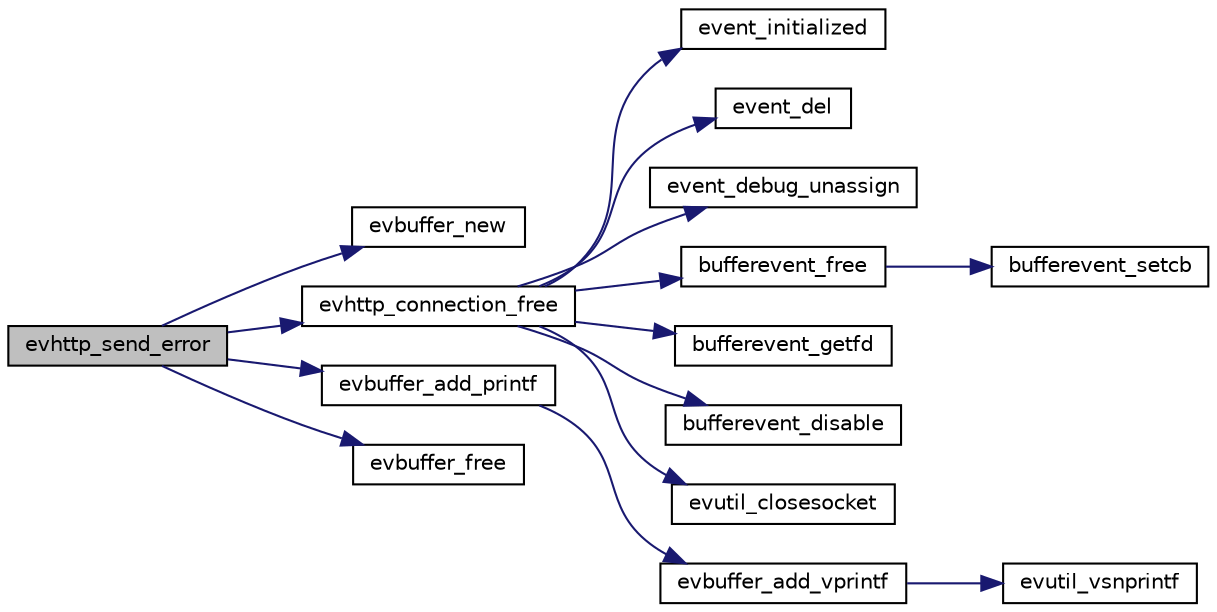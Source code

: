 digraph "evhttp_send_error"
{
 // LATEX_PDF_SIZE
  edge [fontname="Helvetica",fontsize="10",labelfontname="Helvetica",labelfontsize="10"];
  node [fontname="Helvetica",fontsize="10",shape=record];
  rankdir="LR";
  Node103 [label="evhttp_send_error",height=0.2,width=0.4,color="black", fillcolor="grey75", style="filled", fontcolor="black",tooltip=" "];
  Node103 -> Node104 [color="midnightblue",fontsize="10",style="solid",fontname="Helvetica"];
  Node104 [label="evbuffer_new",height=0.2,width=0.4,color="black", fillcolor="white", style="filled",URL="$buffer_8h.html#a7a853e8ebc063d32cd11f1554c77615d",tooltip=" "];
  Node103 -> Node105 [color="midnightblue",fontsize="10",style="solid",fontname="Helvetica"];
  Node105 [label="evhttp_connection_free",height=0.2,width=0.4,color="black", fillcolor="white", style="filled",URL="$http_8h.html#aaf15e06932005ac0bc890b6fe72b19e3",tooltip=" "];
  Node105 -> Node106 [color="midnightblue",fontsize="10",style="solid",fontname="Helvetica"];
  Node106 [label="event_initialized",height=0.2,width=0.4,color="black", fillcolor="white", style="filled",URL="$event2_2event_8h.html#a85b94b111b8aa7fb480fc2f9da7f8e18",tooltip=" "];
  Node105 -> Node107 [color="midnightblue",fontsize="10",style="solid",fontname="Helvetica"];
  Node107 [label="event_del",height=0.2,width=0.4,color="black", fillcolor="white", style="filled",URL="$event2_2event_8h.html#a8d6f0f479b2b2b5c13854b7efae7b243",tooltip=" "];
  Node105 -> Node108 [color="midnightblue",fontsize="10",style="solid",fontname="Helvetica"];
  Node108 [label="event_debug_unassign",height=0.2,width=0.4,color="black", fillcolor="white", style="filled",URL="$event2_2event_8h.html#a1347923dccea548c036ccc7614c5b595",tooltip=" "];
  Node105 -> Node109 [color="midnightblue",fontsize="10",style="solid",fontname="Helvetica"];
  Node109 [label="bufferevent_free",height=0.2,width=0.4,color="black", fillcolor="white", style="filled",URL="$bufferevent_8h.html#a8baa699f526f237c0d33f618f073c1cc",tooltip=" "];
  Node109 -> Node110 [color="midnightblue",fontsize="10",style="solid",fontname="Helvetica"];
  Node110 [label="bufferevent_setcb",height=0.2,width=0.4,color="black", fillcolor="white", style="filled",URL="$bufferevent_8h.html#a031df52978c5237b70fb8ae7df572c97",tooltip=" "];
  Node105 -> Node111 [color="midnightblue",fontsize="10",style="solid",fontname="Helvetica"];
  Node111 [label="bufferevent_getfd",height=0.2,width=0.4,color="black", fillcolor="white", style="filled",URL="$bufferevent_8h.html#a544e049e4a8cca27ab1a98b8339fe72a",tooltip=" "];
  Node105 -> Node112 [color="midnightblue",fontsize="10",style="solid",fontname="Helvetica"];
  Node112 [label="bufferevent_disable",height=0.2,width=0.4,color="black", fillcolor="white", style="filled",URL="$bufferevent_8h.html#a4f3974def824e73a6861d94cff71e7c6",tooltip=" "];
  Node105 -> Node113 [color="midnightblue",fontsize="10",style="solid",fontname="Helvetica"];
  Node113 [label="evutil_closesocket",height=0.2,width=0.4,color="black", fillcolor="white", style="filled",URL="$util_8h.html#a5cfa6c13c62d17570a7d5f6d3541ff5b",tooltip=" "];
  Node103 -> Node114 [color="midnightblue",fontsize="10",style="solid",fontname="Helvetica"];
  Node114 [label="evbuffer_add_printf",height=0.2,width=0.4,color="black", fillcolor="white", style="filled",URL="$buffer_8h.html#abd34b7bd9e698e15f868bf05fa6abc59",tooltip=" "];
  Node114 -> Node115 [color="midnightblue",fontsize="10",style="solid",fontname="Helvetica"];
  Node115 [label="evbuffer_add_vprintf",height=0.2,width=0.4,color="black", fillcolor="white", style="filled",URL="$buffer_8h.html#abb5d7931c7be6b2bde597cbb9b6dc72d",tooltip=" "];
  Node115 -> Node116 [color="midnightblue",fontsize="10",style="solid",fontname="Helvetica"];
  Node116 [label="evutil_vsnprintf",height=0.2,width=0.4,color="black", fillcolor="white", style="filled",URL="$util_8h.html#a30bbdc509d150e5dfac1f74dd4e4c212",tooltip=" "];
  Node103 -> Node117 [color="midnightblue",fontsize="10",style="solid",fontname="Helvetica"];
  Node117 [label="evbuffer_free",height=0.2,width=0.4,color="black", fillcolor="white", style="filled",URL="$buffer_8h.html#ab255015b91f7b43ba09d8f9da54ed865",tooltip=" "];
}
